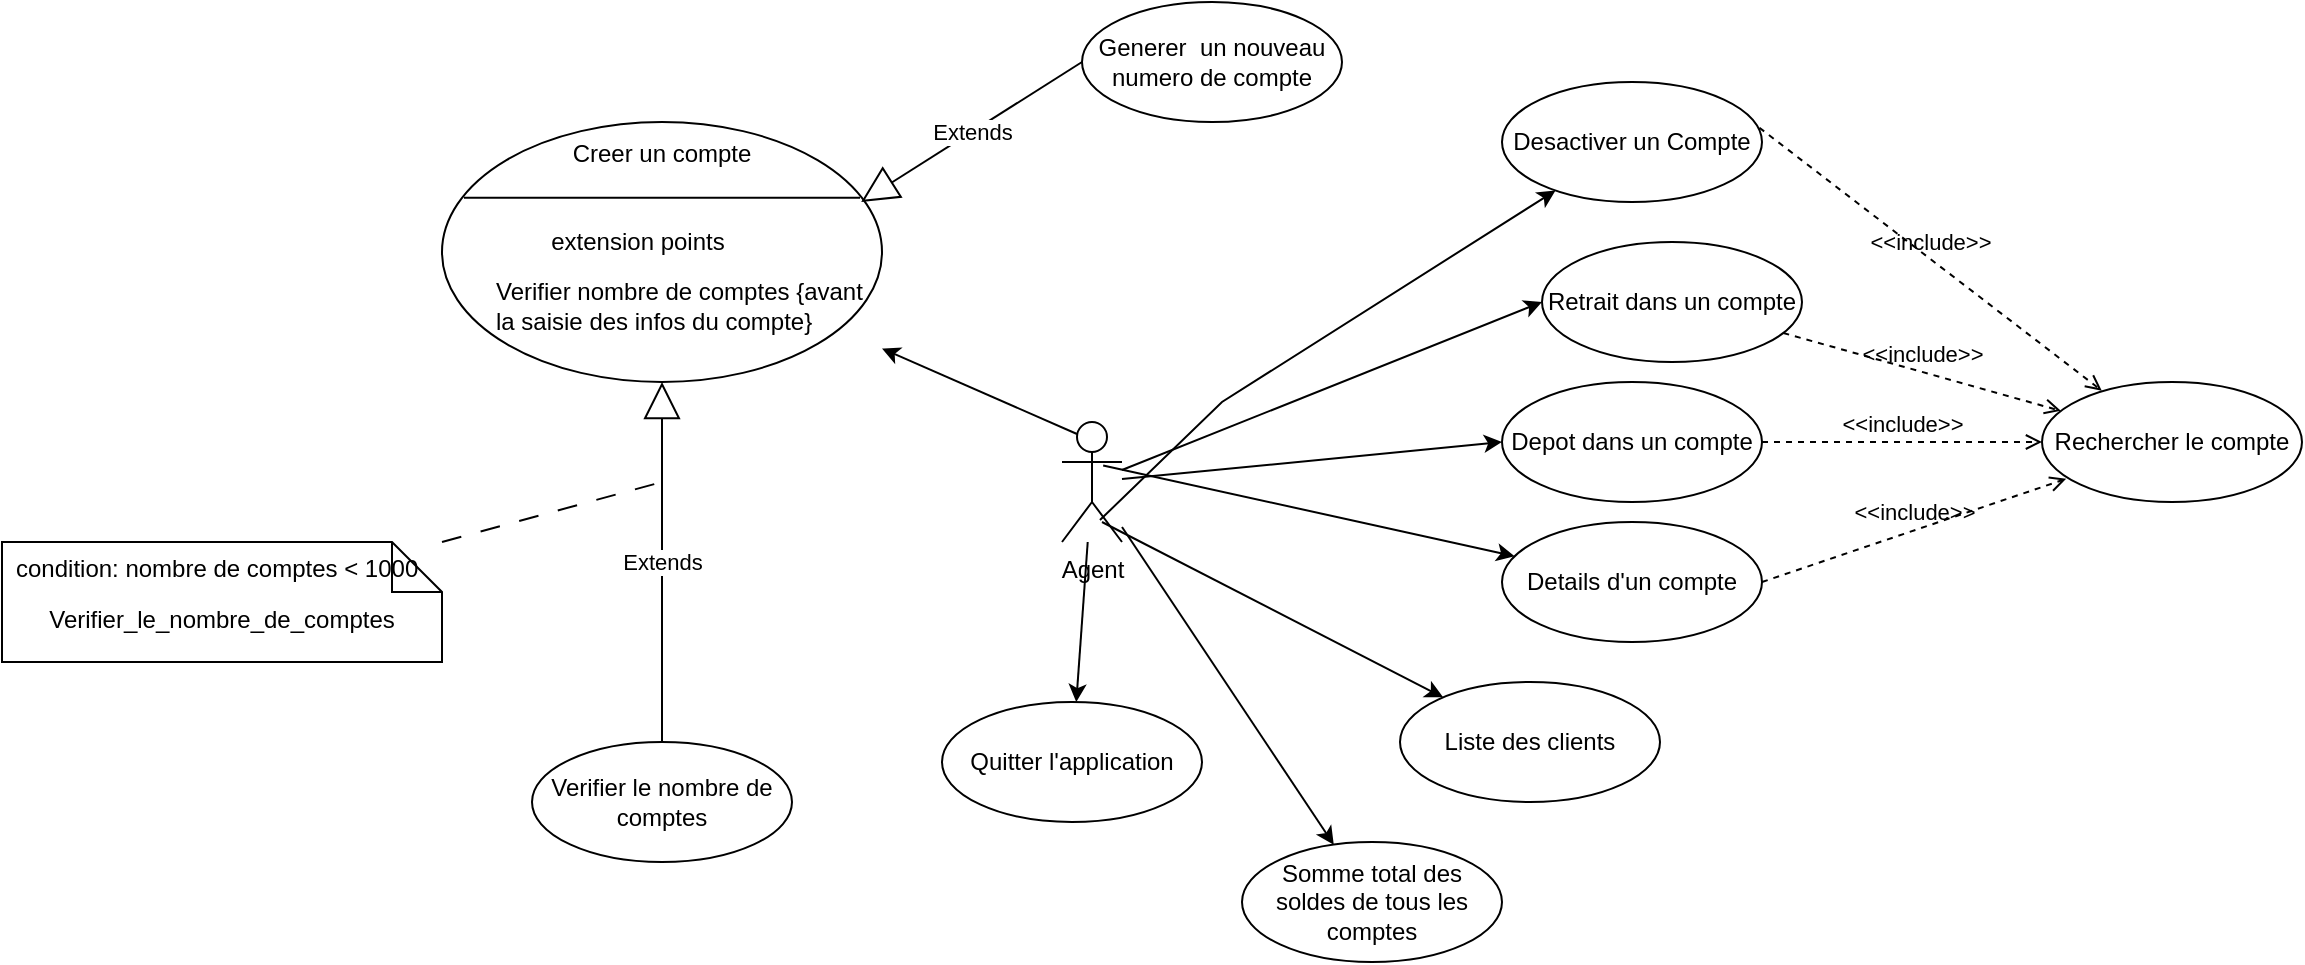 <mxfile version="21.0.2" type="github">
  <diagram name="Page-1" id="oE6Z1GI0ahl7Zlqq3ssP">
    <mxGraphModel dx="1753" dy="509" grid="1" gridSize="10" guides="1" tooltips="1" connect="1" arrows="1" fold="1" page="1" pageScale="1" pageWidth="827" pageHeight="1169" math="0" shadow="0">
      <root>
        <mxCell id="0" />
        <mxCell id="1" parent="0" />
        <mxCell id="odAQ4elze5tH7Wl0kh19-5" style="rounded=0;orthogonalLoop=1;jettySize=auto;html=1;exitX=0.25;exitY=0.1;exitDx=0;exitDy=0;exitPerimeter=0;" edge="1" parent="1" source="odAQ4elze5tH7Wl0kh19-1" target="odAQ4elze5tH7Wl0kh19-50">
          <mxGeometry relative="1" as="geometry">
            <mxPoint x="60" y="310" as="sourcePoint" />
            <mxPoint x="150" y="210" as="targetPoint" />
          </mxGeometry>
        </mxCell>
        <mxCell id="odAQ4elze5tH7Wl0kh19-17" style="rounded=0;orthogonalLoop=1;jettySize=auto;html=1;entryX=0;entryY=0.5;entryDx=0;entryDy=0;" edge="1" parent="1" source="odAQ4elze5tH7Wl0kh19-1" target="odAQ4elze5tH7Wl0kh19-16">
          <mxGeometry relative="1" as="geometry" />
        </mxCell>
        <mxCell id="odAQ4elze5tH7Wl0kh19-19" style="rounded=0;orthogonalLoop=1;jettySize=auto;html=1;entryX=0;entryY=0.5;entryDx=0;entryDy=0;" edge="1" parent="1" source="odAQ4elze5tH7Wl0kh19-1" target="odAQ4elze5tH7Wl0kh19-18">
          <mxGeometry relative="1" as="geometry" />
        </mxCell>
        <mxCell id="odAQ4elze5tH7Wl0kh19-24" style="rounded=0;orthogonalLoop=1;jettySize=auto;html=1;" edge="1" parent="1" source="odAQ4elze5tH7Wl0kh19-1" target="odAQ4elze5tH7Wl0kh19-22">
          <mxGeometry relative="1" as="geometry" />
        </mxCell>
        <mxCell id="odAQ4elze5tH7Wl0kh19-26" style="rounded=0;orthogonalLoop=1;jettySize=auto;html=1;" edge="1" parent="1" source="odAQ4elze5tH7Wl0kh19-1" target="odAQ4elze5tH7Wl0kh19-25">
          <mxGeometry relative="1" as="geometry" />
        </mxCell>
        <mxCell id="odAQ4elze5tH7Wl0kh19-1" value="Agent" style="shape=umlActor;verticalLabelPosition=bottom;verticalAlign=top;html=1;" vertex="1" parent="1">
          <mxGeometry x="180" y="260" width="30" height="60" as="geometry" />
        </mxCell>
        <mxCell id="odAQ4elze5tH7Wl0kh19-15" style="rounded=0;orthogonalLoop=1;jettySize=auto;html=1;exitX=0.686;exitY=0.362;exitDx=0;exitDy=0;exitPerimeter=0;" edge="1" parent="1" source="odAQ4elze5tH7Wl0kh19-1" target="odAQ4elze5tH7Wl0kh19-14">
          <mxGeometry relative="1" as="geometry" />
        </mxCell>
        <mxCell id="odAQ4elze5tH7Wl0kh19-21" style="rounded=0;orthogonalLoop=1;jettySize=auto;html=1;" edge="1" parent="1" target="odAQ4elze5tH7Wl0kh19-20">
          <mxGeometry relative="1" as="geometry">
            <mxPoint x="200" y="310" as="sourcePoint" />
          </mxGeometry>
        </mxCell>
        <mxCell id="odAQ4elze5tH7Wl0kh19-11" style="rounded=0;orthogonalLoop=1;jettySize=auto;html=1;exitX=0.633;exitY=0.817;exitDx=0;exitDy=0;exitPerimeter=0;" edge="1" parent="1" source="odAQ4elze5tH7Wl0kh19-1" target="odAQ4elze5tH7Wl0kh19-10">
          <mxGeometry relative="1" as="geometry">
            <mxPoint x="60" y="322.206" as="sourcePoint" />
            <Array as="points">
              <mxPoint x="260" y="250" />
            </Array>
          </mxGeometry>
        </mxCell>
        <mxCell id="odAQ4elze5tH7Wl0kh19-10" value="Desactiver un Compte" style="ellipse;html=1;whiteSpace=wrap;" vertex="1" parent="1">
          <mxGeometry x="400" y="90" width="130" height="60" as="geometry" />
        </mxCell>
        <mxCell id="odAQ4elze5tH7Wl0kh19-14" value="Details d&#39;un compte" style="ellipse;html=1;whiteSpace=wrap;" vertex="1" parent="1">
          <mxGeometry x="400" y="310" width="130" height="60" as="geometry" />
        </mxCell>
        <mxCell id="odAQ4elze5tH7Wl0kh19-16" value="Depot dans un compte" style="ellipse;html=1;whiteSpace=wrap;" vertex="1" parent="1">
          <mxGeometry x="400" y="240" width="130" height="60" as="geometry" />
        </mxCell>
        <mxCell id="odAQ4elze5tH7Wl0kh19-18" value="Retrait dans un compte" style="ellipse;html=1;whiteSpace=wrap;" vertex="1" parent="1">
          <mxGeometry x="420" y="170" width="130" height="60" as="geometry" />
        </mxCell>
        <mxCell id="odAQ4elze5tH7Wl0kh19-20" value="Liste des clients" style="ellipse;html=1;whiteSpace=wrap;" vertex="1" parent="1">
          <mxGeometry x="349" y="390" width="130" height="60" as="geometry" />
        </mxCell>
        <mxCell id="odAQ4elze5tH7Wl0kh19-22" value="Somme total des soldes de tous les comptes" style="ellipse;html=1;whiteSpace=wrap;" vertex="1" parent="1">
          <mxGeometry x="270" y="470" width="130" height="60" as="geometry" />
        </mxCell>
        <mxCell id="odAQ4elze5tH7Wl0kh19-25" value="Quitter l&#39;application" style="ellipse;html=1;whiteSpace=wrap;" vertex="1" parent="1">
          <mxGeometry x="120" y="400" width="130" height="60" as="geometry" />
        </mxCell>
        <mxCell id="odAQ4elze5tH7Wl0kh19-27" value="Rechercher le compte" style="ellipse;html=1;whiteSpace=wrap;" vertex="1" parent="1">
          <mxGeometry x="670" y="240" width="130" height="60" as="geometry" />
        </mxCell>
        <mxCell id="odAQ4elze5tH7Wl0kh19-29" value="&amp;lt;&amp;lt;include&amp;gt;&amp;gt;" style="html=1;verticalAlign=bottom;labelBackgroundColor=none;endArrow=open;endFill=0;dashed=1;rounded=0;exitX=0.99;exitY=0.381;exitDx=0;exitDy=0;exitPerimeter=0;entryX=0.23;entryY=0.072;entryDx=0;entryDy=0;entryPerimeter=0;" edge="1" parent="1" source="odAQ4elze5tH7Wl0kh19-10" target="odAQ4elze5tH7Wl0kh19-27">
          <mxGeometry width="160" relative="1" as="geometry">
            <mxPoint x="460" y="150.0" as="sourcePoint" />
            <mxPoint x="620" y="150.0" as="targetPoint" />
          </mxGeometry>
        </mxCell>
        <mxCell id="odAQ4elze5tH7Wl0kh19-30" value="&amp;lt;&amp;lt;include&amp;gt;&amp;gt;" style="html=1;verticalAlign=bottom;labelBackgroundColor=none;endArrow=open;endFill=0;dashed=1;rounded=0;" edge="1" parent="1" source="odAQ4elze5tH7Wl0kh19-18" target="odAQ4elze5tH7Wl0kh19-27">
          <mxGeometry width="160" relative="1" as="geometry">
            <mxPoint x="460" y="150.0" as="sourcePoint" />
            <mxPoint x="620" y="150.0" as="targetPoint" />
          </mxGeometry>
        </mxCell>
        <mxCell id="odAQ4elze5tH7Wl0kh19-31" value="&amp;lt;&amp;lt;include&amp;gt;&amp;gt;" style="html=1;verticalAlign=bottom;labelBackgroundColor=none;endArrow=open;endFill=0;dashed=1;rounded=0;entryX=0;entryY=0.5;entryDx=0;entryDy=0;" edge="1" parent="1" source="odAQ4elze5tH7Wl0kh19-16" target="odAQ4elze5tH7Wl0kh19-27">
          <mxGeometry width="160" relative="1" as="geometry">
            <mxPoint x="460" y="150.0" as="sourcePoint" />
            <mxPoint x="620" y="150.0" as="targetPoint" />
          </mxGeometry>
        </mxCell>
        <mxCell id="odAQ4elze5tH7Wl0kh19-32" value="&amp;lt;&amp;lt;include&amp;gt;&amp;gt;" style="html=1;verticalAlign=bottom;labelBackgroundColor=none;endArrow=open;endFill=0;dashed=1;rounded=0;exitX=1;exitY=0.5;exitDx=0;exitDy=0;entryX=0.093;entryY=0.807;entryDx=0;entryDy=0;entryPerimeter=0;" edge="1" parent="1" source="odAQ4elze5tH7Wl0kh19-14" target="odAQ4elze5tH7Wl0kh19-27">
          <mxGeometry width="160" relative="1" as="geometry">
            <mxPoint x="460" y="340.0" as="sourcePoint" />
            <mxPoint x="620" y="340.0" as="targetPoint" />
          </mxGeometry>
        </mxCell>
        <mxCell id="odAQ4elze5tH7Wl0kh19-50" value="" style="shape=ellipse;container=1;horizontal=1;horizontalStack=0;resizeParent=1;resizeParentMax=0;resizeLast=0;html=1;dashed=0;collapsible=0;" vertex="1" parent="1">
          <mxGeometry x="-130" y="110" width="220" height="130" as="geometry" />
        </mxCell>
        <mxCell id="odAQ4elze5tH7Wl0kh19-51" value="Creer un compte" style="html=1;strokeColor=none;fillColor=none;align=center;verticalAlign=middle;rotatable=0;whiteSpace=wrap;" vertex="1" parent="odAQ4elze5tH7Wl0kh19-50">
          <mxGeometry width="220.0" height="32.5" as="geometry" />
        </mxCell>
        <mxCell id="odAQ4elze5tH7Wl0kh19-52" value="" style="line;strokeWidth=1;fillColor=none;rotatable=0;labelPosition=right;points=[];portConstraint=eastwest;dashed=0;resizeWidth=1;" vertex="1" parent="odAQ4elze5tH7Wl0kh19-50">
          <mxGeometry x="11" y="32.5" width="198.0" height="10.833" as="geometry" />
        </mxCell>
        <mxCell id="odAQ4elze5tH7Wl0kh19-53" value="extension points" style="text;html=1;align=center;verticalAlign=middle;rotatable=0;fillColor=none;strokeColor=none;whiteSpace=wrap;" vertex="1" parent="odAQ4elze5tH7Wl0kh19-50">
          <mxGeometry y="43.333" width="195.556" height="32.5" as="geometry" />
        </mxCell>
        <mxCell id="odAQ4elze5tH7Wl0kh19-54" value="Verifier nombre de comptes {avant la saisie des infos du compte}" style="text;html=1;align=left;verticalAlign=middle;rotatable=0;spacingLeft=25;fillColor=none;strokeColor=none;whiteSpace=wrap;" vertex="1" parent="odAQ4elze5tH7Wl0kh19-50">
          <mxGeometry y="75.833" width="220.0" height="32.5" as="geometry" />
        </mxCell>
        <mxCell id="odAQ4elze5tH7Wl0kh19-55" value="Verifier le nombre de comptes" style="ellipse;html=1;whiteSpace=wrap;" vertex="1" parent="1">
          <mxGeometry x="-85" y="420" width="130" height="60" as="geometry" />
        </mxCell>
        <mxCell id="odAQ4elze5tH7Wl0kh19-56" value="Extends" style="endArrow=block;endSize=16;endFill=0;html=1;rounded=0;" edge="1" parent="1" source="odAQ4elze5tH7Wl0kh19-55" target="odAQ4elze5tH7Wl0kh19-50">
          <mxGeometry width="160" relative="1" as="geometry">
            <mxPoint x="250" y="300" as="sourcePoint" />
            <mxPoint x="410" y="300" as="targetPoint" />
          </mxGeometry>
        </mxCell>
        <mxCell id="odAQ4elze5tH7Wl0kh19-57" value="Verifier_le_nombre_de_comptes" style="shape=note2;boundedLbl=1;whiteSpace=wrap;html=1;size=25;verticalAlign=top;align=center;" vertex="1" parent="1">
          <mxGeometry x="-350" y="320" width="220" height="60" as="geometry" />
        </mxCell>
        <mxCell id="odAQ4elze5tH7Wl0kh19-58" value="condition: nombre de comptes &lt; 1000" style="resizeWidth=1;part=1;strokeColor=none;fillColor=none;align=left;spacingLeft=5;" vertex="1" parent="odAQ4elze5tH7Wl0kh19-57">
          <mxGeometry width="220" height="25" relative="1" as="geometry" />
        </mxCell>
        <mxCell id="odAQ4elze5tH7Wl0kh19-60" value="" style="endArrow=none;startArrow=none;endFill=0;startFill=0;endSize=8;html=1;verticalAlign=bottom;dashed=1;labelBackgroundColor=none;dashPattern=10 10;rounded=0;" edge="1" parent="1" source="odAQ4elze5tH7Wl0kh19-57">
          <mxGeometry width="160" relative="1" as="geometry">
            <mxPoint x="40" y="300" as="sourcePoint" />
            <mxPoint x="-20" y="290" as="targetPoint" />
          </mxGeometry>
        </mxCell>
        <mxCell id="odAQ4elze5tH7Wl0kh19-62" value="Generer&amp;nbsp; un nouveau numero de compte" style="ellipse;html=1;whiteSpace=wrap;" vertex="1" parent="1">
          <mxGeometry x="190" y="50" width="130" height="60" as="geometry" />
        </mxCell>
        <mxCell id="odAQ4elze5tH7Wl0kh19-63" value="Extends" style="endArrow=block;endSize=16;endFill=0;html=1;rounded=0;entryX=1.003;entryY=0.687;entryDx=0;entryDy=0;entryPerimeter=0;exitX=0;exitY=0.5;exitDx=0;exitDy=0;" edge="1" parent="1" source="odAQ4elze5tH7Wl0kh19-62" target="odAQ4elze5tH7Wl0kh19-52">
          <mxGeometry width="160" relative="1" as="geometry">
            <mxPoint x="40" y="290" as="sourcePoint" />
            <mxPoint x="200" y="290" as="targetPoint" />
          </mxGeometry>
        </mxCell>
      </root>
    </mxGraphModel>
  </diagram>
</mxfile>
